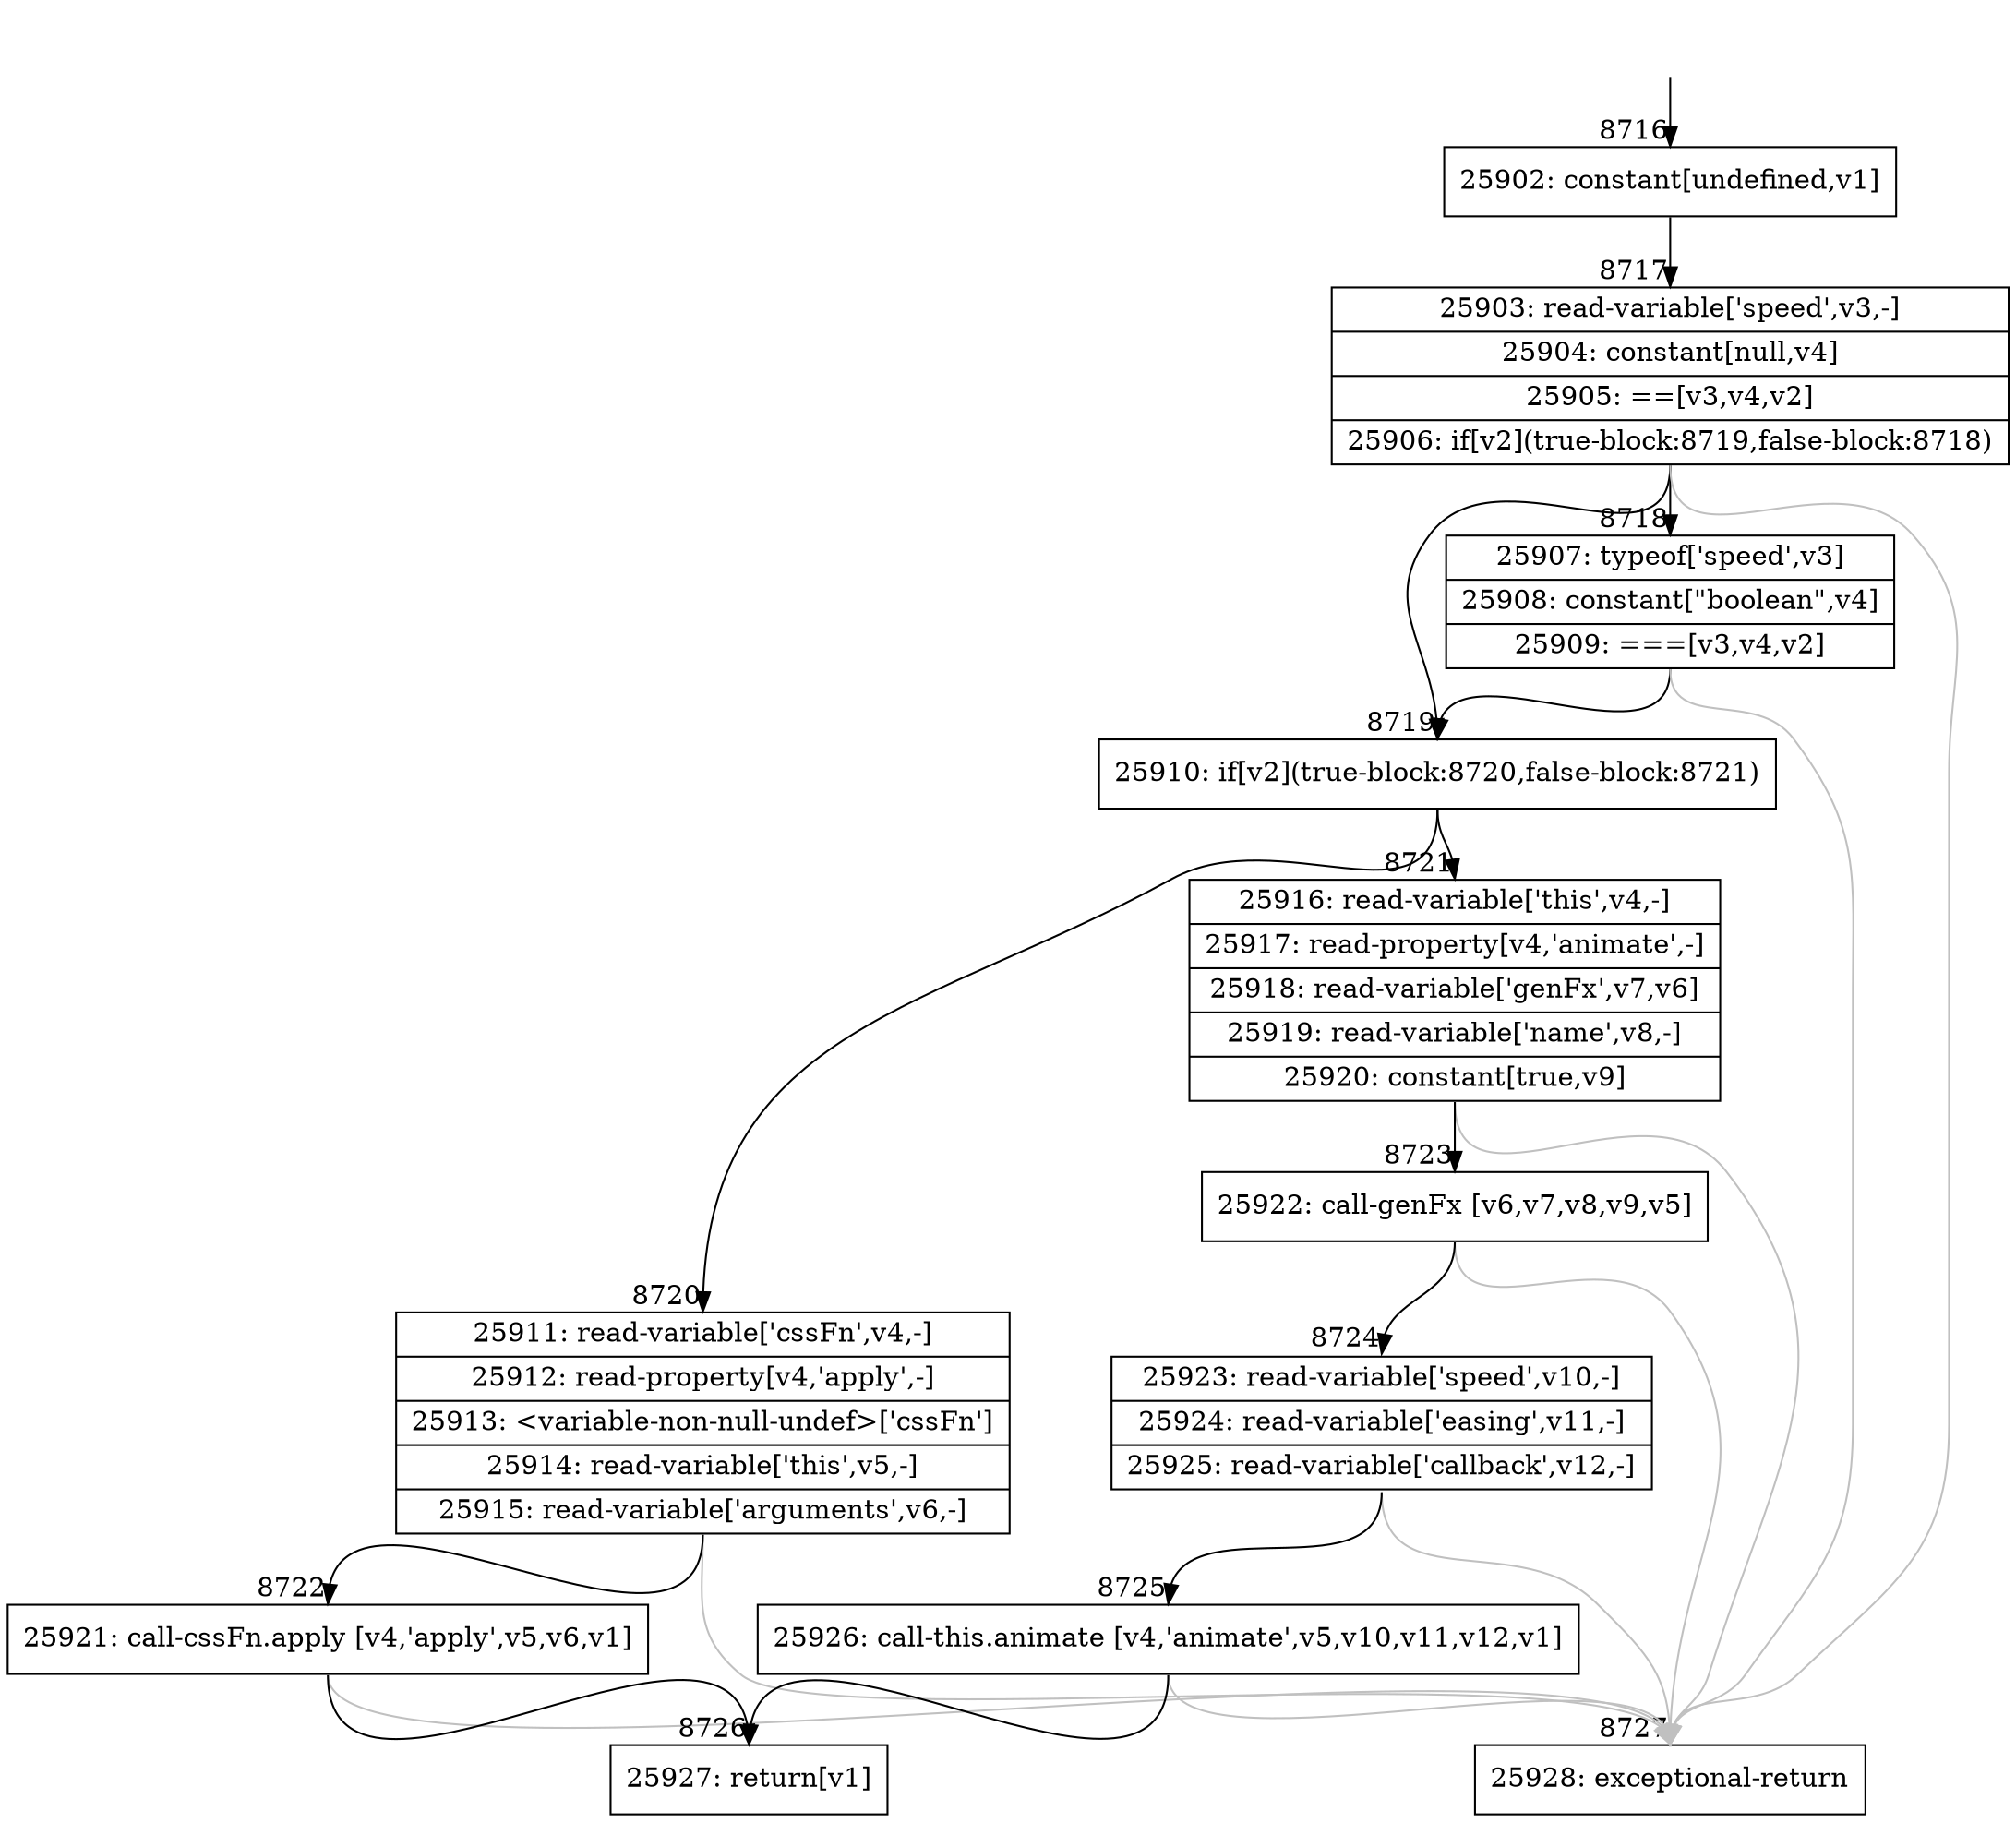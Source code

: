 digraph {
rankdir="TD"
BB_entry541[shape=none,label=""];
BB_entry541 -> BB8716 [tailport=s, headport=n, headlabel="    8716"]
BB8716 [shape=record label="{25902: constant[undefined,v1]}" ] 
BB8716 -> BB8717 [tailport=s, headport=n, headlabel="      8717"]
BB8717 [shape=record label="{25903: read-variable['speed',v3,-]|25904: constant[null,v4]|25905: ==[v3,v4,v2]|25906: if[v2](true-block:8719,false-block:8718)}" ] 
BB8717 -> BB8719 [tailport=s, headport=n, headlabel="      8719"]
BB8717 -> BB8718 [tailport=s, headport=n, headlabel="      8718"]
BB8717 -> BB8727 [tailport=s, headport=n, color=gray, headlabel="      8727"]
BB8718 [shape=record label="{25907: typeof['speed',v3]|25908: constant[\"boolean\",v4]|25909: ===[v3,v4,v2]}" ] 
BB8718 -> BB8719 [tailport=s, headport=n]
BB8718 -> BB8727 [tailport=s, headport=n, color=gray]
BB8719 [shape=record label="{25910: if[v2](true-block:8720,false-block:8721)}" ] 
BB8719 -> BB8720 [tailport=s, headport=n, headlabel="      8720"]
BB8719 -> BB8721 [tailport=s, headport=n, headlabel="      8721"]
BB8720 [shape=record label="{25911: read-variable['cssFn',v4,-]|25912: read-property[v4,'apply',-]|25913: \<variable-non-null-undef\>['cssFn']|25914: read-variable['this',v5,-]|25915: read-variable['arguments',v6,-]}" ] 
BB8720 -> BB8722 [tailport=s, headport=n, headlabel="      8722"]
BB8720 -> BB8727 [tailport=s, headport=n, color=gray]
BB8721 [shape=record label="{25916: read-variable['this',v4,-]|25917: read-property[v4,'animate',-]|25918: read-variable['genFx',v7,v6]|25919: read-variable['name',v8,-]|25920: constant[true,v9]}" ] 
BB8721 -> BB8723 [tailport=s, headport=n, headlabel="      8723"]
BB8721 -> BB8727 [tailport=s, headport=n, color=gray]
BB8722 [shape=record label="{25921: call-cssFn.apply [v4,'apply',v5,v6,v1]}" ] 
BB8722 -> BB8726 [tailport=s, headport=n, headlabel="      8726"]
BB8722 -> BB8727 [tailport=s, headport=n, color=gray]
BB8723 [shape=record label="{25922: call-genFx [v6,v7,v8,v9,v5]}" ] 
BB8723 -> BB8724 [tailport=s, headport=n, headlabel="      8724"]
BB8723 -> BB8727 [tailport=s, headport=n, color=gray]
BB8724 [shape=record label="{25923: read-variable['speed',v10,-]|25924: read-variable['easing',v11,-]|25925: read-variable['callback',v12,-]}" ] 
BB8724 -> BB8725 [tailport=s, headport=n, headlabel="      8725"]
BB8724 -> BB8727 [tailport=s, headport=n, color=gray]
BB8725 [shape=record label="{25926: call-this.animate [v4,'animate',v5,v10,v11,v12,v1]}" ] 
BB8725 -> BB8726 [tailport=s, headport=n]
BB8725 -> BB8727 [tailport=s, headport=n, color=gray]
BB8726 [shape=record label="{25927: return[v1]}" ] 
BB8727 [shape=record label="{25928: exceptional-return}" ] 
//#$~ 9103
}
